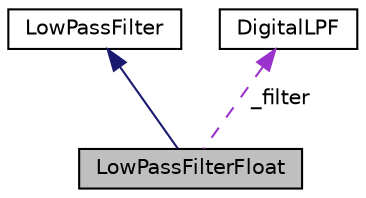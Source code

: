 digraph "LowPassFilterFloat"
{
 // INTERACTIVE_SVG=YES
  edge [fontname="Helvetica",fontsize="10",labelfontname="Helvetica",labelfontsize="10"];
  node [fontname="Helvetica",fontsize="10",shape=record];
  Node1 [label="LowPassFilterFloat",height=0.2,width=0.4,color="black", fillcolor="grey75", style="filled" fontcolor="black"];
  Node2 -> Node1 [dir="back",color="midnightblue",fontsize="10",style="solid",fontname="Helvetica"];
  Node2 [label="LowPassFilter",height=0.2,width=0.4,color="black", fillcolor="white", style="filled",URL="$classLowPassFilter.html"];
  Node3 -> Node1 [dir="back",color="darkorchid3",fontsize="10",style="dashed",label=" _filter" ,fontname="Helvetica"];
  Node3 [label="DigitalLPF",height=0.2,width=0.4,color="black", fillcolor="white", style="filled",URL="$classDigitalLPF.html"];
}
